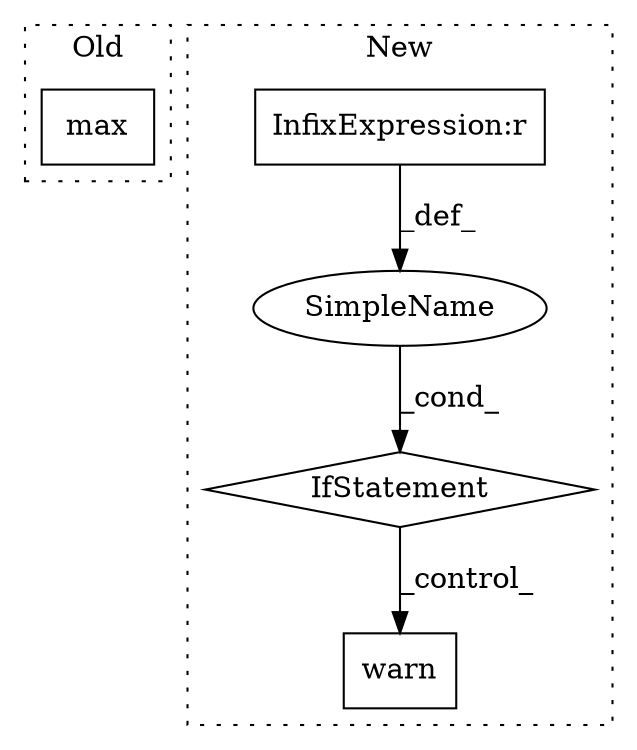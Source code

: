 digraph G {
subgraph cluster0 {
1 [label="max" a="32" s="3355,3403" l="4,1" shape="box"];
label = "Old";
style="dotted";
}
subgraph cluster1 {
2 [label="warn" a="32" s="3476,3619" l="5,1" shape="box"];
3 [label="IfStatement" a="25" s="3353,3457" l="4,2" shape="diamond"];
4 [label="SimpleName" a="42" s="" l="" shape="ellipse"];
5 [label="InfixExpression:r" a="27" s="3380" l="3" shape="box"];
label = "New";
style="dotted";
}
3 -> 2 [label="_control_"];
4 -> 3 [label="_cond_"];
5 -> 4 [label="_def_"];
}